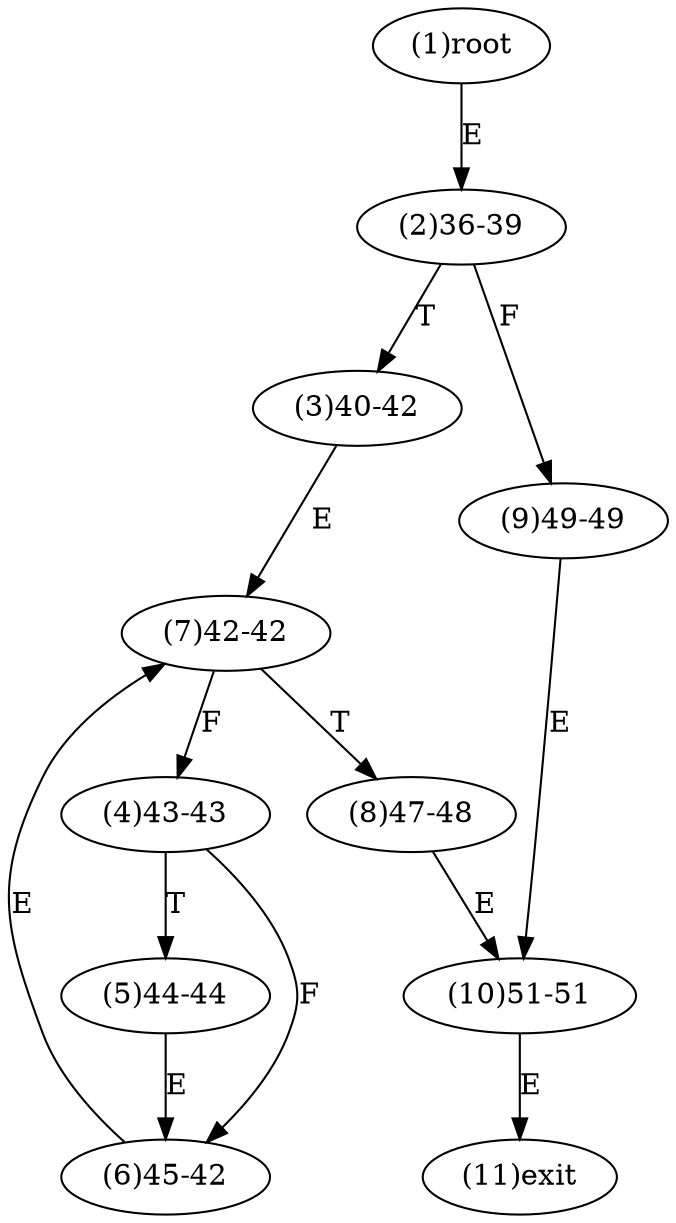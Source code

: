 digraph "" { 
1[ label="(1)root"];
2[ label="(2)36-39"];
3[ label="(3)40-42"];
4[ label="(4)43-43"];
5[ label="(5)44-44"];
6[ label="(6)45-42"];
7[ label="(7)42-42"];
8[ label="(8)47-48"];
9[ label="(9)49-49"];
10[ label="(10)51-51"];
11[ label="(11)exit"];
1->2[ label="E"];
2->9[ label="F"];
2->3[ label="T"];
3->7[ label="E"];
4->6[ label="F"];
4->5[ label="T"];
5->6[ label="E"];
6->7[ label="E"];
7->4[ label="F"];
7->8[ label="T"];
8->10[ label="E"];
9->10[ label="E"];
10->11[ label="E"];
}